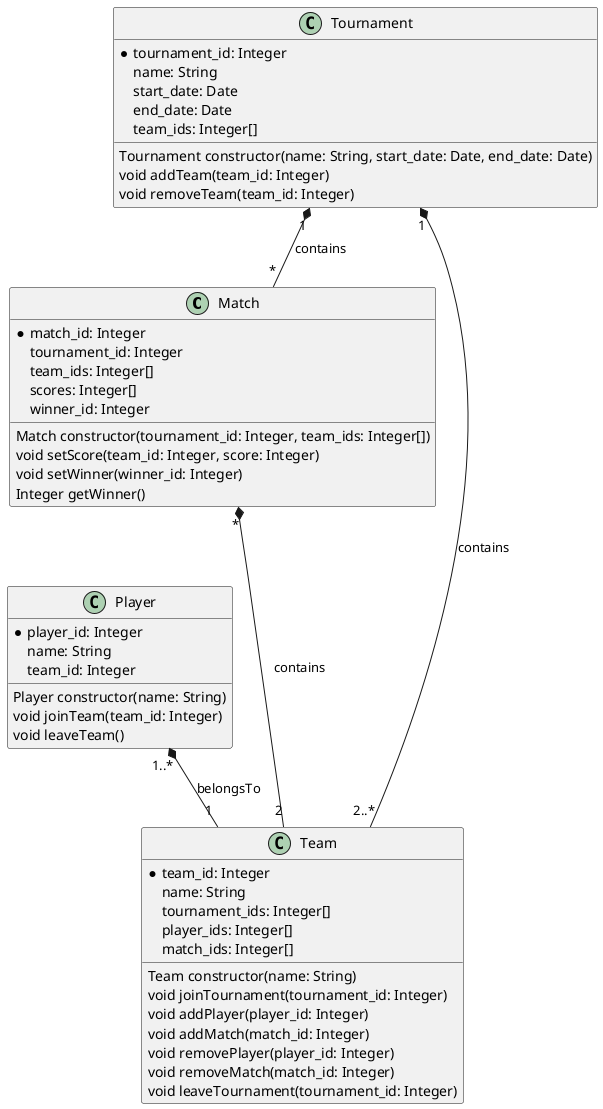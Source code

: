 @startuml Tournament System


' class Group

' Match med bare to teams:
' class Match {
'     *match_id: Integer
'     tournament_id: Integer
'     team1_id: Integer
'     team2_id: Integer
'     scores: [Integer, Integer]
'     winner_id: Integer
'     void setScore(team1_score: Integer, team2_score: Integer)
'     void setWinner(winner_id: Integer)
'     Integer getWinner()
' }

' Match med vilkårlig antall teams
class Match {
    *match_id: Integer
    tournament_id: Integer
    team_ids: Integer[]
    scores: Integer[]
    winner_id: Integer

    Match constructor(tournament_id: Integer, team_ids: Integer[])
    void setScore(team_id: Integer, score: Integer)
    void setWinner(winner_id: Integer)
    Integer getWinner()
}
class Team {
    *team_id: Integer
    name: String
    tournament_ids: Integer[]
    player_ids: Integer[]
    match_ids: Integer[]

    Team constructor(name: String)
    void joinTournament(tournament_id: Integer)
    void addPlayer(player_id: Integer)
    void addMatch(match_id: Integer)
    void removePlayer(player_id: Integer)
    void removeMatch(match_id: Integer)
    void leaveTournament(tournament_id: Integer)
}
class Player {
    *player_id: Integer
    name: String
    team_id: Integer


    Player constructor(name: String)
    void joinTeam(team_id: Integer)
    void leaveTeam()
}

class Tournament {
    *tournament_id: Integer
    name: String
    start_date: Date
    end_date: Date
    team_ids: Integer[]

    Tournament constructor(name: String, start_date: Date, end_date: Date)
    void addTeam(team_id: Integer)
    void removeTeam(team_id: Integer)
}


Tournament "1" *-- "2..*" Team : contains
Tournament "1" *-- "*" Match : contains
Player "1..*" *-- "1" Team : belongsTo
Match "*" *--- "2" Team : contains


@enduml